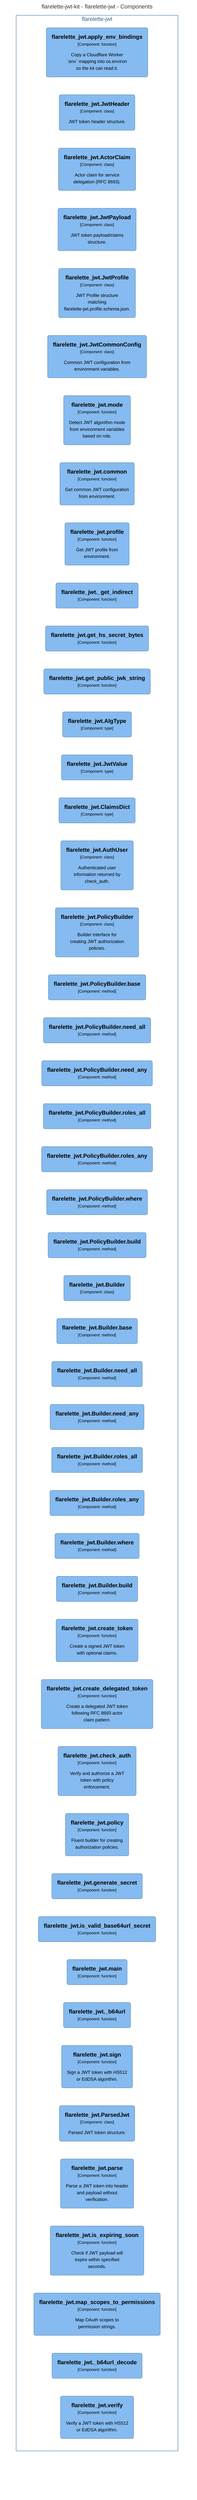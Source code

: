 graph TB
  linkStyle default fill:#ffffff

  subgraph diagram ["flarelette-jwt-kit - flarelette-jwt - Components"]
    style diagram fill:#ffffff,stroke:#ffffff

    subgraph 33 ["flarelette-jwt"]
      style 33 fill:#ffffff,stroke:#2e6295,color:#2e6295

      39("<div style='font-weight: bold'>flarelette_jwt.apply_env_bindings</div><div style='font-size: 70%; margin-top: 0px'>[Component: function]</div><div style='font-size: 80%; margin-top:10px'>Copy a Cloudflare Worker<br />`env` mapping into os.environ<br />so the kit can read it.</div>")
      style 39 fill:#85bbf0,stroke:#5d82a8,color:#000000
      40("<div style='font-weight: bold'>flarelette_jwt.JwtHeader</div><div style='font-size: 70%; margin-top: 0px'>[Component: class]</div><div style='font-size: 80%; margin-top:10px'>JWT token header structure.</div>")
      style 40 fill:#85bbf0,stroke:#5d82a8,color:#000000
      41("<div style='font-weight: bold'>flarelette_jwt.ActorClaim</div><div style='font-size: 70%; margin-top: 0px'>[Component: class]</div><div style='font-size: 80%; margin-top:10px'>Actor claim for service<br />delegation (RFC 8693).</div>")
      style 41 fill:#85bbf0,stroke:#5d82a8,color:#000000
      42("<div style='font-weight: bold'>flarelette_jwt.JwtPayload</div><div style='font-size: 70%; margin-top: 0px'>[Component: class]</div><div style='font-size: 80%; margin-top:10px'>JWT token payload/claims<br />structure.</div>")
      style 42 fill:#85bbf0,stroke:#5d82a8,color:#000000
      43("<div style='font-weight: bold'>flarelette_jwt.JwtProfile</div><div style='font-size: 70%; margin-top: 0px'>[Component: class]</div><div style='font-size: 80%; margin-top:10px'>JWT Profile structure<br />matching<br />flarelette-jwt.profile.schema.json.</div>")
      style 43 fill:#85bbf0,stroke:#5d82a8,color:#000000
      44("<div style='font-weight: bold'>flarelette_jwt.JwtCommonConfig</div><div style='font-size: 70%; margin-top: 0px'>[Component: class]</div><div style='font-size: 80%; margin-top:10px'>Common JWT configuration from<br />environment variables.</div>")
      style 44 fill:#85bbf0,stroke:#5d82a8,color:#000000
      45("<div style='font-weight: bold'>flarelette_jwt.mode</div><div style='font-size: 70%; margin-top: 0px'>[Component: function]</div><div style='font-size: 80%; margin-top:10px'>Detect JWT algorithm mode<br />from environment variables<br />based on role.</div>")
      style 45 fill:#85bbf0,stroke:#5d82a8,color:#000000
      46("<div style='font-weight: bold'>flarelette_jwt.common</div><div style='font-size: 70%; margin-top: 0px'>[Component: function]</div><div style='font-size: 80%; margin-top:10px'>Get common JWT configuration<br />from environment.</div>")
      style 46 fill:#85bbf0,stroke:#5d82a8,color:#000000
      47("<div style='font-weight: bold'>flarelette_jwt.profile</div><div style='font-size: 70%; margin-top: 0px'>[Component: function]</div><div style='font-size: 80%; margin-top:10px'>Get JWT profile from<br />environment.</div>")
      style 47 fill:#85bbf0,stroke:#5d82a8,color:#000000
      48("<div style='font-weight: bold'>flarelette_jwt._get_indirect</div><div style='font-size: 70%; margin-top: 0px'>[Component: function]</div>")
      style 48 fill:#85bbf0,stroke:#5d82a8,color:#000000
      49("<div style='font-weight: bold'>flarelette_jwt.get_hs_secret_bytes</div><div style='font-size: 70%; margin-top: 0px'>[Component: function]</div>")
      style 49 fill:#85bbf0,stroke:#5d82a8,color:#000000
      50("<div style='font-weight: bold'>flarelette_jwt.get_public_jwk_string</div><div style='font-size: 70%; margin-top: 0px'>[Component: function]</div>")
      style 50 fill:#85bbf0,stroke:#5d82a8,color:#000000
      51("<div style='font-weight: bold'>flarelette_jwt.AlgType</div><div style='font-size: 70%; margin-top: 0px'>[Component: type]</div>")
      style 51 fill:#85bbf0,stroke:#5d82a8,color:#000000
      52("<div style='font-weight: bold'>flarelette_jwt.JwtValue</div><div style='font-size: 70%; margin-top: 0px'>[Component: type]</div>")
      style 52 fill:#85bbf0,stroke:#5d82a8,color:#000000
      53("<div style='font-weight: bold'>flarelette_jwt.ClaimsDict</div><div style='font-size: 70%; margin-top: 0px'>[Component: type]</div>")
      style 53 fill:#85bbf0,stroke:#5d82a8,color:#000000
      54("<div style='font-weight: bold'>flarelette_jwt.AuthUser</div><div style='font-size: 70%; margin-top: 0px'>[Component: class]</div><div style='font-size: 80%; margin-top:10px'>Authenticated user<br />information returned by<br />check_auth.</div>")
      style 54 fill:#85bbf0,stroke:#5d82a8,color:#000000
      55("<div style='font-weight: bold'>flarelette_jwt.PolicyBuilder</div><div style='font-size: 70%; margin-top: 0px'>[Component: class]</div><div style='font-size: 80%; margin-top:10px'>Builder interface for<br />creating JWT authorization<br />policies.</div>")
      style 55 fill:#85bbf0,stroke:#5d82a8,color:#000000
      56("<div style='font-weight: bold'>flarelette_jwt.PolicyBuilder.base</div><div style='font-size: 70%; margin-top: 0px'>[Component: method]</div>")
      style 56 fill:#85bbf0,stroke:#5d82a8,color:#000000
      57("<div style='font-weight: bold'>flarelette_jwt.PolicyBuilder.need_all</div><div style='font-size: 70%; margin-top: 0px'>[Component: method]</div>")
      style 57 fill:#85bbf0,stroke:#5d82a8,color:#000000
      58("<div style='font-weight: bold'>flarelette_jwt.PolicyBuilder.need_any</div><div style='font-size: 70%; margin-top: 0px'>[Component: method]</div>")
      style 58 fill:#85bbf0,stroke:#5d82a8,color:#000000
      59("<div style='font-weight: bold'>flarelette_jwt.PolicyBuilder.roles_all</div><div style='font-size: 70%; margin-top: 0px'>[Component: method]</div>")
      style 59 fill:#85bbf0,stroke:#5d82a8,color:#000000
      60("<div style='font-weight: bold'>flarelette_jwt.PolicyBuilder.roles_any</div><div style='font-size: 70%; margin-top: 0px'>[Component: method]</div>")
      style 60 fill:#85bbf0,stroke:#5d82a8,color:#000000
      61("<div style='font-weight: bold'>flarelette_jwt.PolicyBuilder.where</div><div style='font-size: 70%; margin-top: 0px'>[Component: method]</div>")
      style 61 fill:#85bbf0,stroke:#5d82a8,color:#000000
      62("<div style='font-weight: bold'>flarelette_jwt.PolicyBuilder.build</div><div style='font-size: 70%; margin-top: 0px'>[Component: method]</div>")
      style 62 fill:#85bbf0,stroke:#5d82a8,color:#000000
      63("<div style='font-weight: bold'>flarelette_jwt.Builder</div><div style='font-size: 70%; margin-top: 0px'>[Component: class]</div>")
      style 63 fill:#85bbf0,stroke:#5d82a8,color:#000000
      64("<div style='font-weight: bold'>flarelette_jwt.Builder.base</div><div style='font-size: 70%; margin-top: 0px'>[Component: method]</div>")
      style 64 fill:#85bbf0,stroke:#5d82a8,color:#000000
      65("<div style='font-weight: bold'>flarelette_jwt.Builder.need_all</div><div style='font-size: 70%; margin-top: 0px'>[Component: method]</div>")
      style 65 fill:#85bbf0,stroke:#5d82a8,color:#000000
      66("<div style='font-weight: bold'>flarelette_jwt.Builder.need_any</div><div style='font-size: 70%; margin-top: 0px'>[Component: method]</div>")
      style 66 fill:#85bbf0,stroke:#5d82a8,color:#000000
      67("<div style='font-weight: bold'>flarelette_jwt.Builder.roles_all</div><div style='font-size: 70%; margin-top: 0px'>[Component: method]</div>")
      style 67 fill:#85bbf0,stroke:#5d82a8,color:#000000
      68("<div style='font-weight: bold'>flarelette_jwt.Builder.roles_any</div><div style='font-size: 70%; margin-top: 0px'>[Component: method]</div>")
      style 68 fill:#85bbf0,stroke:#5d82a8,color:#000000
      69("<div style='font-weight: bold'>flarelette_jwt.Builder.where</div><div style='font-size: 70%; margin-top: 0px'>[Component: method]</div>")
      style 69 fill:#85bbf0,stroke:#5d82a8,color:#000000
      70("<div style='font-weight: bold'>flarelette_jwt.Builder.build</div><div style='font-size: 70%; margin-top: 0px'>[Component: method]</div>")
      style 70 fill:#85bbf0,stroke:#5d82a8,color:#000000
      71("<div style='font-weight: bold'>flarelette_jwt.create_token</div><div style='font-size: 70%; margin-top: 0px'>[Component: function]</div><div style='font-size: 80%; margin-top:10px'>Create a signed JWT token<br />with optional claims.</div>")
      style 71 fill:#85bbf0,stroke:#5d82a8,color:#000000
      72("<div style='font-weight: bold'>flarelette_jwt.create_delegated_token</div><div style='font-size: 70%; margin-top: 0px'>[Component: function]</div><div style='font-size: 80%; margin-top:10px'>Create a delegated JWT token<br />following RFC 8693 actor<br />claim pattern.</div>")
      style 72 fill:#85bbf0,stroke:#5d82a8,color:#000000
      73("<div style='font-weight: bold'>flarelette_jwt.check_auth</div><div style='font-size: 70%; margin-top: 0px'>[Component: function]</div><div style='font-size: 80%; margin-top:10px'>Verify and authorize a JWT<br />token with policy<br />enforcement.</div>")
      style 73 fill:#85bbf0,stroke:#5d82a8,color:#000000
      74("<div style='font-weight: bold'>flarelette_jwt.policy</div><div style='font-size: 70%; margin-top: 0px'>[Component: function]</div><div style='font-size: 80%; margin-top:10px'>Fluent builder for creating<br />authorization policies.</div>")
      style 74 fill:#85bbf0,stroke:#5d82a8,color:#000000
      75("<div style='font-weight: bold'>flarelette_jwt.generate_secret</div><div style='font-size: 70%; margin-top: 0px'>[Component: function]</div>")
      style 75 fill:#85bbf0,stroke:#5d82a8,color:#000000
      76("<div style='font-weight: bold'>flarelette_jwt.is_valid_base64url_secret</div><div style='font-size: 70%; margin-top: 0px'>[Component: function]</div>")
      style 76 fill:#85bbf0,stroke:#5d82a8,color:#000000
      77("<div style='font-weight: bold'>flarelette_jwt.main</div><div style='font-size: 70%; margin-top: 0px'>[Component: function]</div>")
      style 77 fill:#85bbf0,stroke:#5d82a8,color:#000000
      78("<div style='font-weight: bold'>flarelette_jwt._b64url</div><div style='font-size: 70%; margin-top: 0px'>[Component: function]</div>")
      style 78 fill:#85bbf0,stroke:#5d82a8,color:#000000
      79("<div style='font-weight: bold'>flarelette_jwt.sign</div><div style='font-size: 70%; margin-top: 0px'>[Component: function]</div><div style='font-size: 80%; margin-top:10px'>Sign a JWT token with HS512<br />or EdDSA algorithm.</div>")
      style 79 fill:#85bbf0,stroke:#5d82a8,color:#000000
      80("<div style='font-weight: bold'>flarelette_jwt.ParsedJwt</div><div style='font-size: 70%; margin-top: 0px'>[Component: class]</div><div style='font-size: 80%; margin-top:10px'>Parsed JWT token structure.</div>")
      style 80 fill:#85bbf0,stroke:#5d82a8,color:#000000
      81("<div style='font-weight: bold'>flarelette_jwt.parse</div><div style='font-size: 70%; margin-top: 0px'>[Component: function]</div><div style='font-size: 80%; margin-top:10px'>Parse a JWT token into header<br />and payload without<br />verification.</div>")
      style 81 fill:#85bbf0,stroke:#5d82a8,color:#000000
      82("<div style='font-weight: bold'>flarelette_jwt.is_expiring_soon</div><div style='font-size: 70%; margin-top: 0px'>[Component: function]</div><div style='font-size: 80%; margin-top:10px'>Check if JWT payload will<br />expire within specified<br />seconds.</div>")
      style 82 fill:#85bbf0,stroke:#5d82a8,color:#000000
      83("<div style='font-weight: bold'>flarelette_jwt.map_scopes_to_permissions</div><div style='font-size: 70%; margin-top: 0px'>[Component: function]</div><div style='font-size: 80%; margin-top:10px'>Map OAuth scopes to<br />permission strings.</div>")
      style 83 fill:#85bbf0,stroke:#5d82a8,color:#000000
      84("<div style='font-weight: bold'>flarelette_jwt._b64url_decode</div><div style='font-size: 70%; margin-top: 0px'>[Component: function]</div>")
      style 84 fill:#85bbf0,stroke:#5d82a8,color:#000000
      85("<div style='font-weight: bold'>flarelette_jwt.verify</div><div style='font-size: 70%; margin-top: 0px'>[Component: function]</div><div style='font-size: 80%; margin-top:10px'>Verify a JWT token with HS512<br />or EdDSA algorithm.</div>")
      style 85 fill:#85bbf0,stroke:#5d82a8,color:#000000
    end

  end
